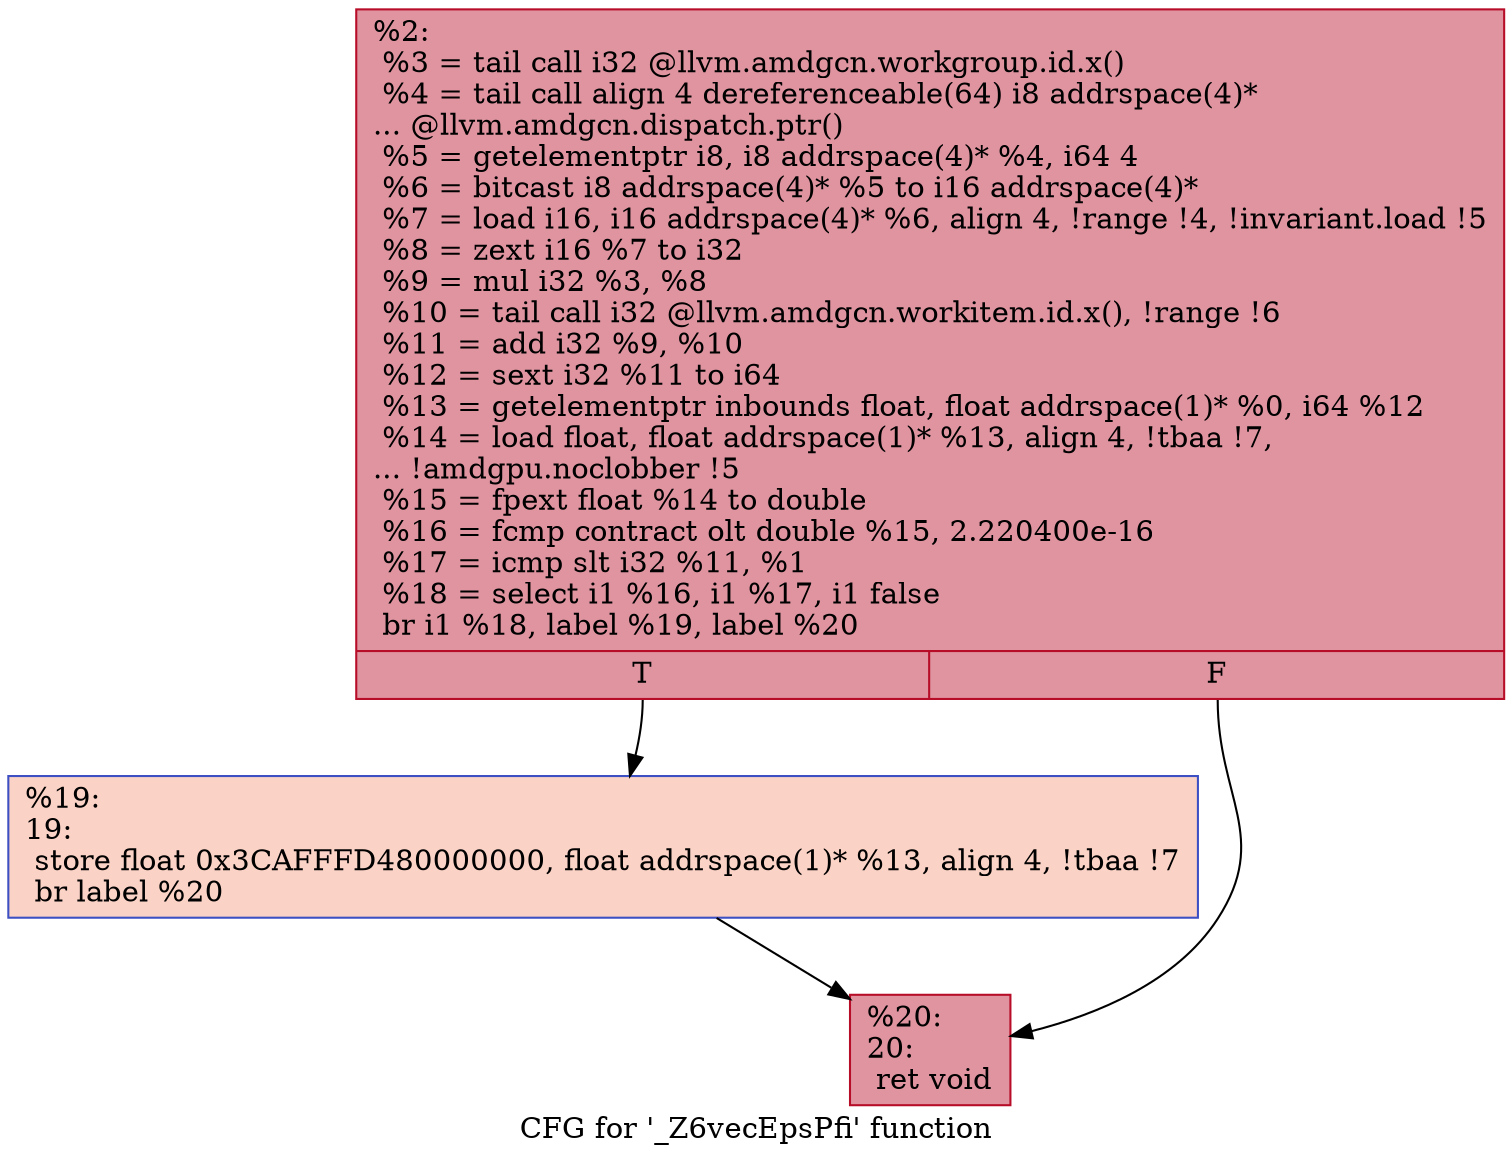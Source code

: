 digraph "CFG for '_Z6vecEpsPfi' function" {
	label="CFG for '_Z6vecEpsPfi' function";

	Node0x5d60ef0 [shape=record,color="#b70d28ff", style=filled, fillcolor="#b70d2870",label="{%2:\l  %3 = tail call i32 @llvm.amdgcn.workgroup.id.x()\l  %4 = tail call align 4 dereferenceable(64) i8 addrspace(4)*\l... @llvm.amdgcn.dispatch.ptr()\l  %5 = getelementptr i8, i8 addrspace(4)* %4, i64 4\l  %6 = bitcast i8 addrspace(4)* %5 to i16 addrspace(4)*\l  %7 = load i16, i16 addrspace(4)* %6, align 4, !range !4, !invariant.load !5\l  %8 = zext i16 %7 to i32\l  %9 = mul i32 %3, %8\l  %10 = tail call i32 @llvm.amdgcn.workitem.id.x(), !range !6\l  %11 = add i32 %9, %10\l  %12 = sext i32 %11 to i64\l  %13 = getelementptr inbounds float, float addrspace(1)* %0, i64 %12\l  %14 = load float, float addrspace(1)* %13, align 4, !tbaa !7,\l... !amdgpu.noclobber !5\l  %15 = fpext float %14 to double\l  %16 = fcmp contract olt double %15, 2.220400e-16\l  %17 = icmp slt i32 %11, %1\l  %18 = select i1 %16, i1 %17, i1 false\l  br i1 %18, label %19, label %20\l|{<s0>T|<s1>F}}"];
	Node0x5d60ef0:s0 -> Node0x5d64400;
	Node0x5d60ef0:s1 -> Node0x5d64490;
	Node0x5d64400 [shape=record,color="#3d50c3ff", style=filled, fillcolor="#f59c7d70",label="{%19:\l19:                                               \l  store float 0x3CAFFFD480000000, float addrspace(1)* %13, align 4, !tbaa !7\l  br label %20\l}"];
	Node0x5d64400 -> Node0x5d64490;
	Node0x5d64490 [shape=record,color="#b70d28ff", style=filled, fillcolor="#b70d2870",label="{%20:\l20:                                               \l  ret void\l}"];
}
